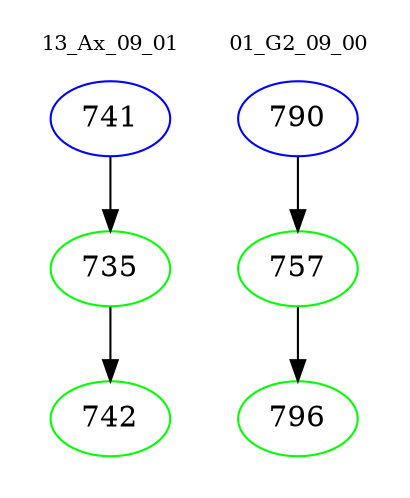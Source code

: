 digraph{
subgraph cluster_0 {
color = white
label = "13_Ax_09_01";
fontsize=10;
T0_741 [label="741", color="blue"]
T0_741 -> T0_735 [color="black"]
T0_735 [label="735", color="green"]
T0_735 -> T0_742 [color="black"]
T0_742 [label="742", color="green"]
}
subgraph cluster_1 {
color = white
label = "01_G2_09_00";
fontsize=10;
T1_790 [label="790", color="blue"]
T1_790 -> T1_757 [color="black"]
T1_757 [label="757", color="green"]
T1_757 -> T1_796 [color="black"]
T1_796 [label="796", color="green"]
}
}
